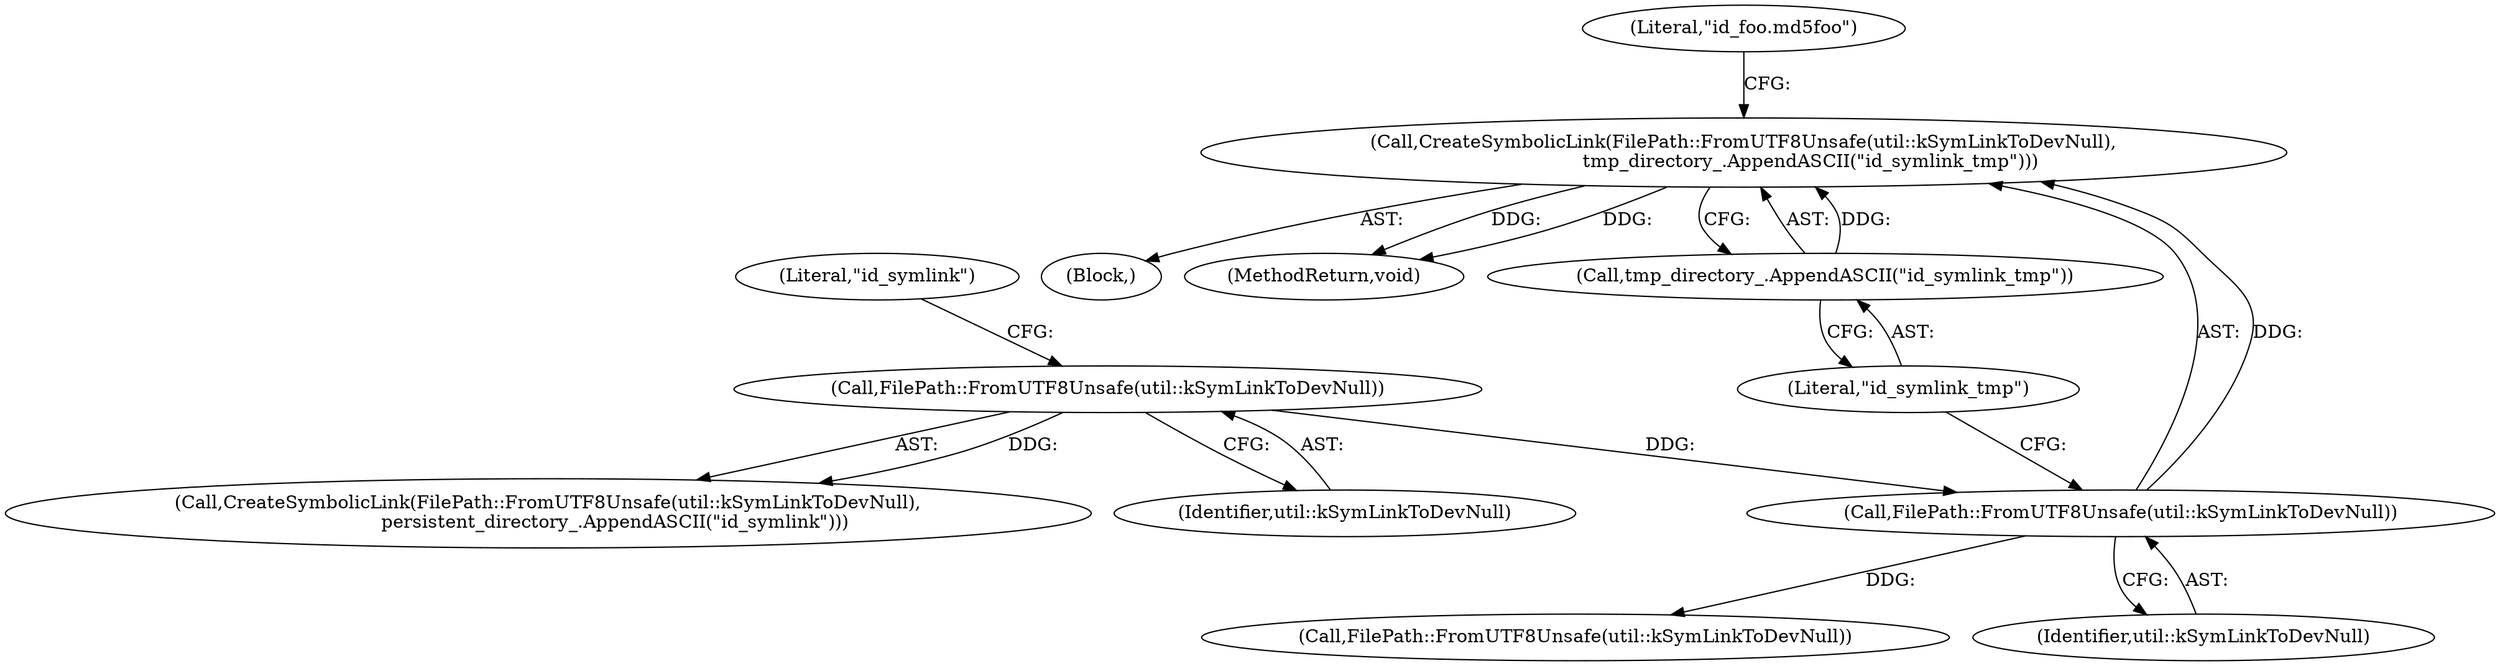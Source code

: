 digraph "1_Chrome_baef1ffd73db183ca50c854e1779ed7f6e5100a8_10@del" {
"1000125" [label="(Call,CreateSymbolicLink(FilePath::FromUTF8Unsafe(util::kSymLinkToDevNull),\n                       tmp_directory_.AppendASCII(\"id_symlink_tmp\")))"];
"1000126" [label="(Call,FilePath::FromUTF8Unsafe(util::kSymLinkToDevNull))"];
"1000115" [label="(Call,FilePath::FromUTF8Unsafe(util::kSymLinkToDevNull))"];
"1000128" [label="(Call,tmp_directory_.AppendASCII(\"id_symlink_tmp\"))"];
"1000115" [label="(Call,FilePath::FromUTF8Unsafe(util::kSymLinkToDevNull))"];
"1000114" [label="(Call,CreateSymbolicLink(FilePath::FromUTF8Unsafe(util::kSymLinkToDevNull),\n                       persistent_directory_.AppendASCII(\"id_symlink\")))"];
"1000136" [label="(Call,FilePath::FromUTF8Unsafe(util::kSymLinkToDevNull))"];
"1000101" [label="(Block,)"];
"1000127" [label="(Identifier,util::kSymLinkToDevNull)"];
"1000132" [label="(Literal,\"id_foo.md5foo\")"];
"1000118" [label="(Literal,\"id_symlink\")"];
"1000128" [label="(Call,tmp_directory_.AppendASCII(\"id_symlink_tmp\"))"];
"1000116" [label="(Identifier,util::kSymLinkToDevNull)"];
"1000129" [label="(Literal,\"id_symlink_tmp\")"];
"1000125" [label="(Call,CreateSymbolicLink(FilePath::FromUTF8Unsafe(util::kSymLinkToDevNull),\n                       tmp_directory_.AppendASCII(\"id_symlink_tmp\")))"];
"1000163" [label="(MethodReturn,void)"];
"1000126" [label="(Call,FilePath::FromUTF8Unsafe(util::kSymLinkToDevNull))"];
"1000125" -> "1000101"  [label="AST: "];
"1000125" -> "1000128"  [label="CFG: "];
"1000126" -> "1000125"  [label="AST: "];
"1000128" -> "1000125"  [label="AST: "];
"1000132" -> "1000125"  [label="CFG: "];
"1000125" -> "1000163"  [label="DDG: "];
"1000125" -> "1000163"  [label="DDG: "];
"1000126" -> "1000125"  [label="DDG: "];
"1000128" -> "1000125"  [label="DDG: "];
"1000126" -> "1000127"  [label="CFG: "];
"1000127" -> "1000126"  [label="AST: "];
"1000129" -> "1000126"  [label="CFG: "];
"1000115" -> "1000126"  [label="DDG: "];
"1000126" -> "1000136"  [label="DDG: "];
"1000115" -> "1000114"  [label="AST: "];
"1000115" -> "1000116"  [label="CFG: "];
"1000116" -> "1000115"  [label="AST: "];
"1000118" -> "1000115"  [label="CFG: "];
"1000115" -> "1000114"  [label="DDG: "];
"1000128" -> "1000129"  [label="CFG: "];
"1000129" -> "1000128"  [label="AST: "];
}
